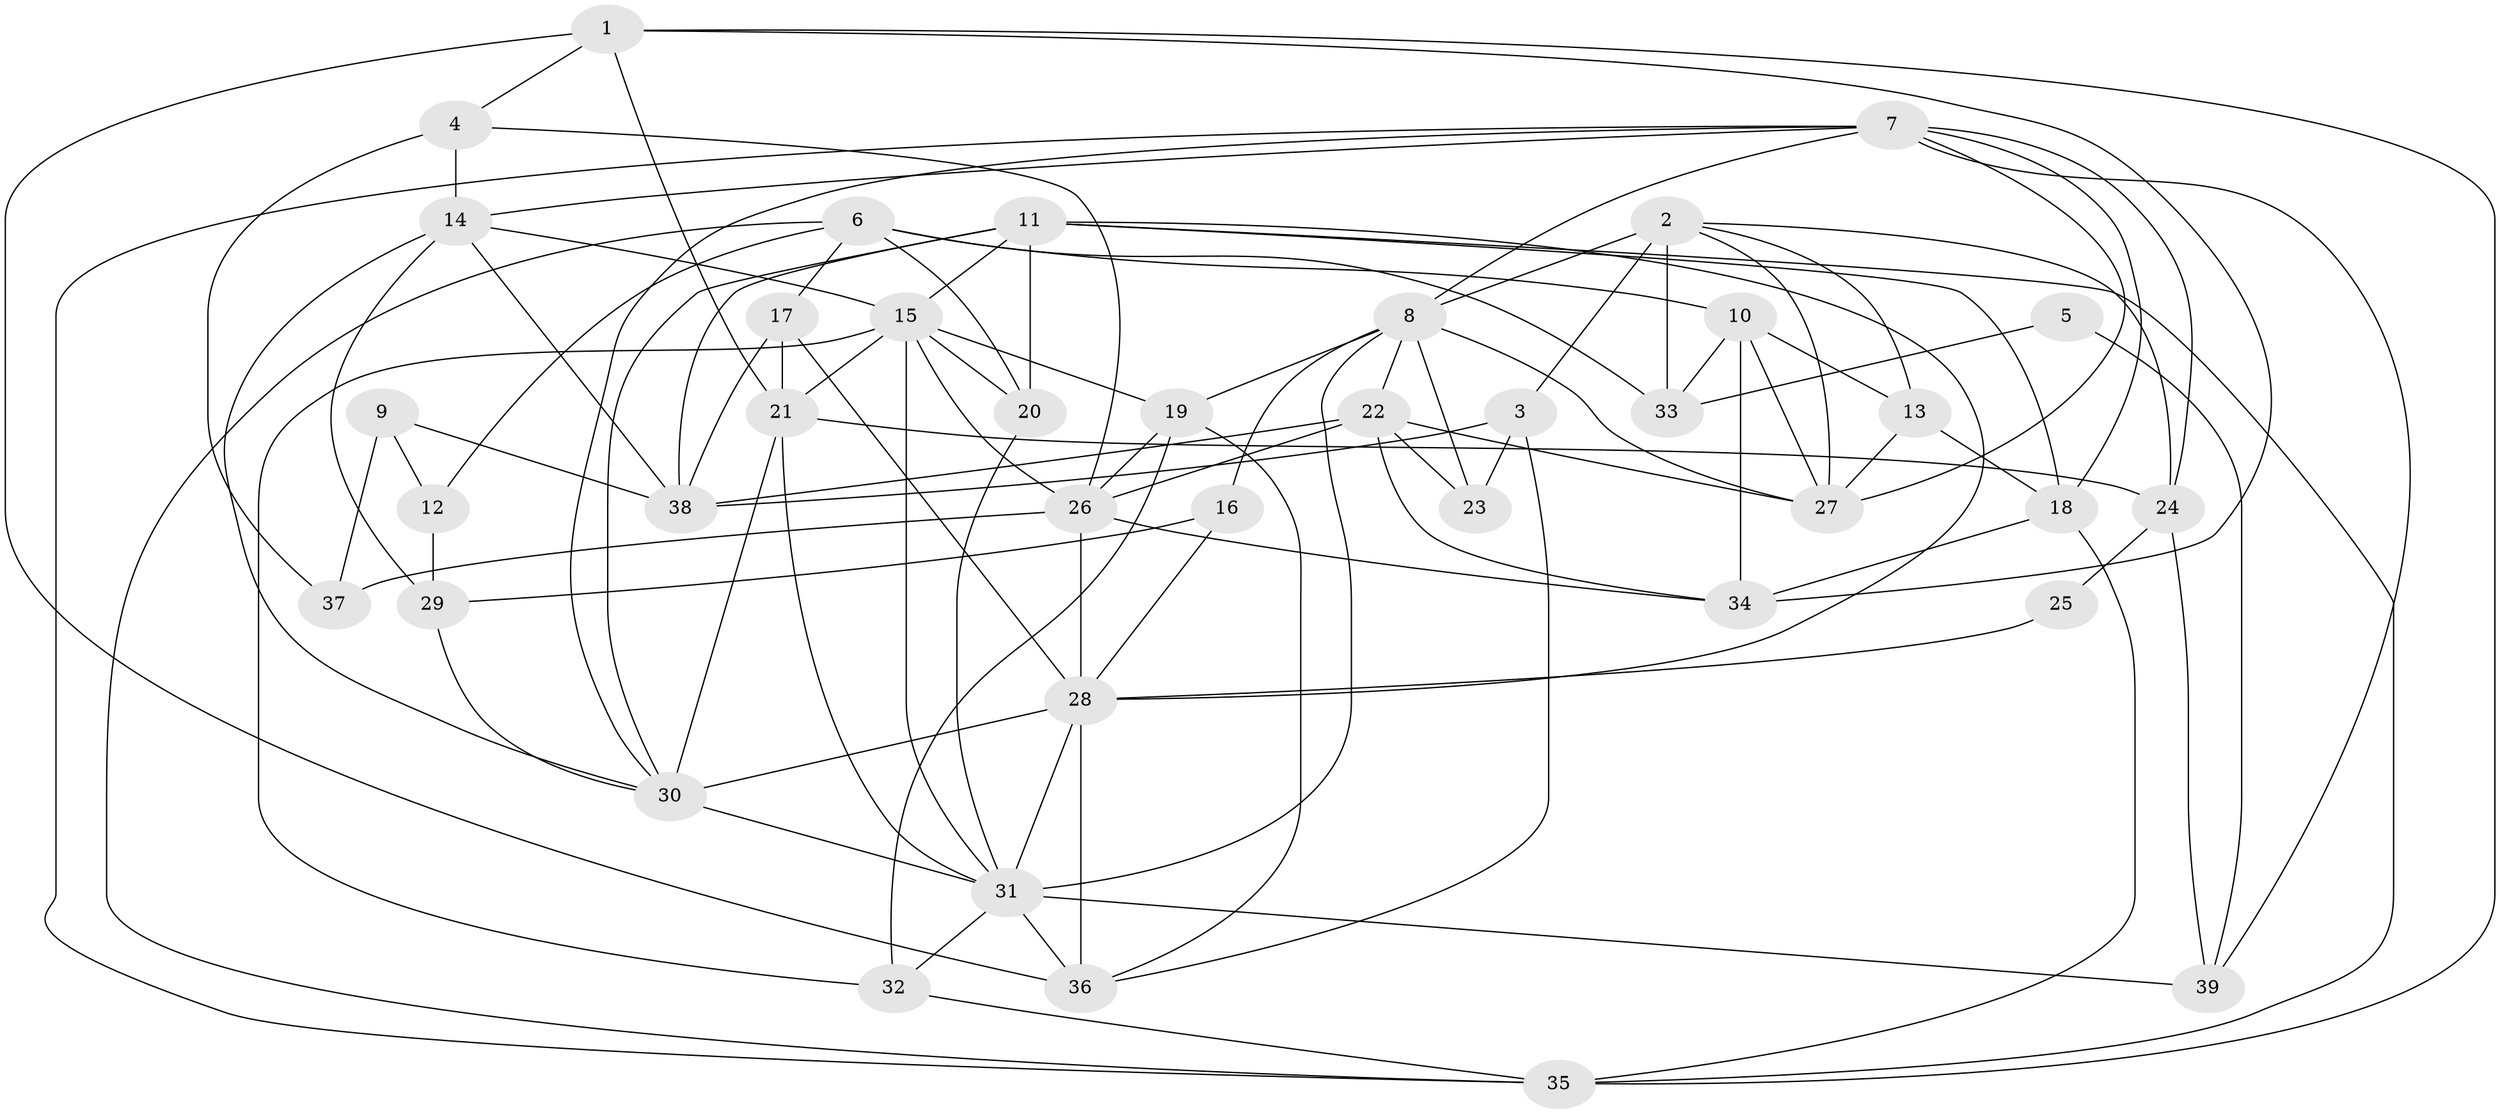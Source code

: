 // original degree distribution, {5: 0.18181818181818182, 6: 0.05194805194805195, 3: 0.33766233766233766, 2: 0.1038961038961039, 4: 0.24675324675324675, 7: 0.05194805194805195, 8: 0.025974025974025976}
// Generated by graph-tools (version 1.1) at 2025/02/03/09/25 03:02:03]
// undirected, 39 vertices, 100 edges
graph export_dot {
graph [start="1"]
  node [color=gray90,style=filled];
  1;
  2;
  3;
  4;
  5;
  6;
  7;
  8;
  9;
  10;
  11;
  12;
  13;
  14;
  15;
  16;
  17;
  18;
  19;
  20;
  21;
  22;
  23;
  24;
  25;
  26;
  27;
  28;
  29;
  30;
  31;
  32;
  33;
  34;
  35;
  36;
  37;
  38;
  39;
  1 -- 4 [weight=1.0];
  1 -- 21 [weight=1.0];
  1 -- 34 [weight=1.0];
  1 -- 35 [weight=1.0];
  1 -- 36 [weight=1.0];
  2 -- 3 [weight=1.0];
  2 -- 8 [weight=1.0];
  2 -- 13 [weight=1.0];
  2 -- 24 [weight=1.0];
  2 -- 27 [weight=1.0];
  2 -- 33 [weight=2.0];
  3 -- 23 [weight=1.0];
  3 -- 36 [weight=1.0];
  3 -- 38 [weight=1.0];
  4 -- 14 [weight=1.0];
  4 -- 26 [weight=1.0];
  4 -- 37 [weight=2.0];
  5 -- 33 [weight=1.0];
  5 -- 39 [weight=1.0];
  6 -- 10 [weight=1.0];
  6 -- 12 [weight=1.0];
  6 -- 17 [weight=1.0];
  6 -- 20 [weight=1.0];
  6 -- 33 [weight=1.0];
  6 -- 35 [weight=1.0];
  7 -- 8 [weight=1.0];
  7 -- 14 [weight=1.0];
  7 -- 18 [weight=1.0];
  7 -- 24 [weight=1.0];
  7 -- 27 [weight=1.0];
  7 -- 30 [weight=1.0];
  7 -- 35 [weight=1.0];
  7 -- 39 [weight=1.0];
  8 -- 16 [weight=1.0];
  8 -- 19 [weight=1.0];
  8 -- 22 [weight=1.0];
  8 -- 23 [weight=1.0];
  8 -- 27 [weight=1.0];
  8 -- 31 [weight=1.0];
  9 -- 12 [weight=1.0];
  9 -- 37 [weight=1.0];
  9 -- 38 [weight=1.0];
  10 -- 13 [weight=1.0];
  10 -- 27 [weight=1.0];
  10 -- 33 [weight=2.0];
  10 -- 34 [weight=1.0];
  11 -- 15 [weight=1.0];
  11 -- 18 [weight=1.0];
  11 -- 20 [weight=1.0];
  11 -- 28 [weight=2.0];
  11 -- 30 [weight=2.0];
  11 -- 35 [weight=1.0];
  11 -- 38 [weight=1.0];
  12 -- 29 [weight=1.0];
  13 -- 18 [weight=1.0];
  13 -- 27 [weight=1.0];
  14 -- 15 [weight=1.0];
  14 -- 29 [weight=1.0];
  14 -- 30 [weight=1.0];
  14 -- 38 [weight=1.0];
  15 -- 19 [weight=1.0];
  15 -- 20 [weight=1.0];
  15 -- 21 [weight=1.0];
  15 -- 26 [weight=1.0];
  15 -- 31 [weight=1.0];
  15 -- 32 [weight=1.0];
  16 -- 28 [weight=1.0];
  16 -- 29 [weight=1.0];
  17 -- 21 [weight=2.0];
  17 -- 28 [weight=1.0];
  17 -- 38 [weight=1.0];
  18 -- 34 [weight=1.0];
  18 -- 35 [weight=1.0];
  19 -- 26 [weight=1.0];
  19 -- 32 [weight=1.0];
  19 -- 36 [weight=1.0];
  20 -- 31 [weight=1.0];
  21 -- 24 [weight=1.0];
  21 -- 30 [weight=2.0];
  21 -- 31 [weight=1.0];
  22 -- 23 [weight=1.0];
  22 -- 26 [weight=1.0];
  22 -- 27 [weight=1.0];
  22 -- 34 [weight=1.0];
  22 -- 38 [weight=1.0];
  24 -- 25 [weight=1.0];
  24 -- 39 [weight=1.0];
  25 -- 28 [weight=2.0];
  26 -- 28 [weight=2.0];
  26 -- 34 [weight=1.0];
  26 -- 37 [weight=1.0];
  28 -- 30 [weight=2.0];
  28 -- 31 [weight=1.0];
  28 -- 36 [weight=1.0];
  29 -- 30 [weight=1.0];
  30 -- 31 [weight=1.0];
  31 -- 32 [weight=1.0];
  31 -- 36 [weight=1.0];
  31 -- 39 [weight=2.0];
  32 -- 35 [weight=1.0];
}
